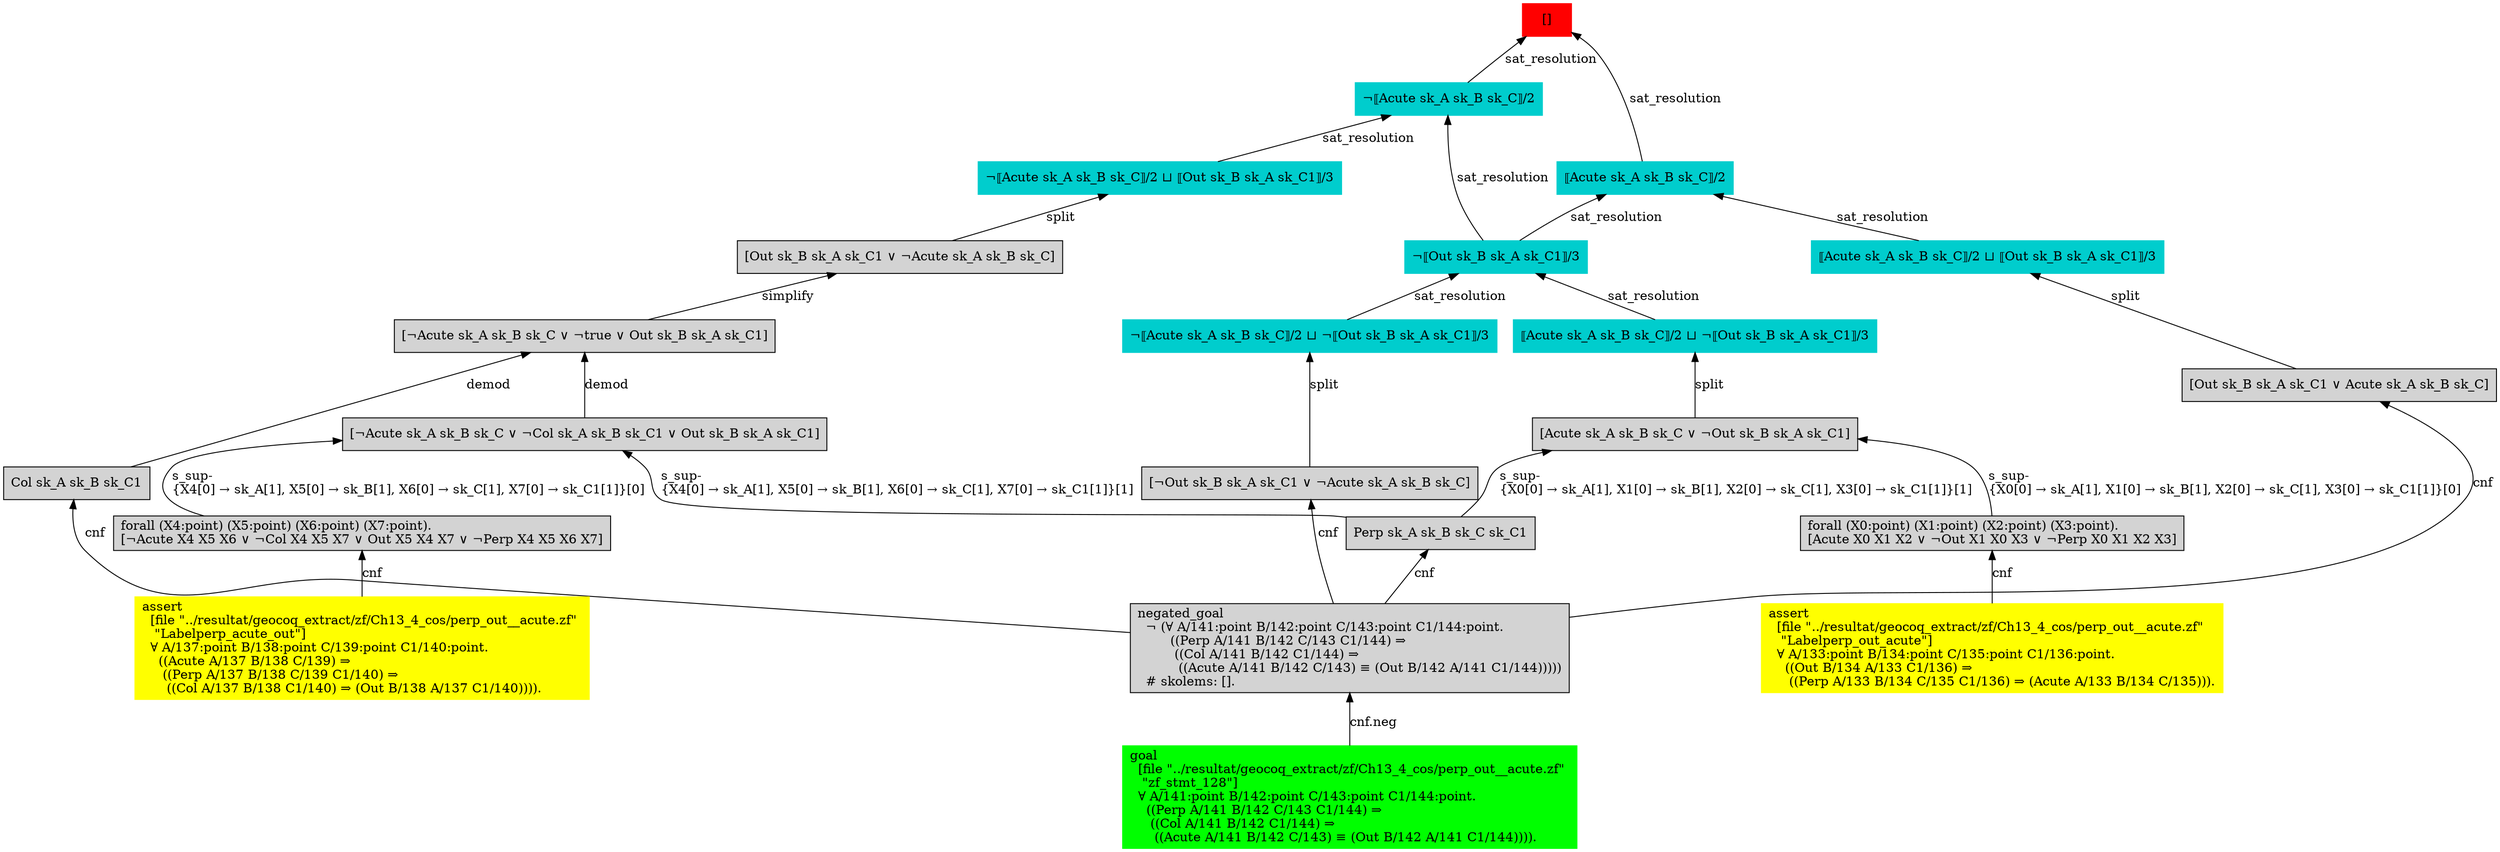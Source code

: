 digraph "unsat_graph" {
  vertex_0 [color=red, label="[]", shape=box, style=filled];
  vertex_0 -> vertex_1 [label="sat_resolution", dir="back"];
  vertex_1 [color=cyan3, shape=box, label="⟦Acute sk_A sk_B sk_C⟧/2\l", style=filled];
  vertex_1 -> vertex_2 [label="sat_resolution", dir="back"];
  vertex_2 [color=cyan3, shape=box, label="¬⟦Out sk_B sk_A sk_C1⟧/3\l", style=filled];
  vertex_2 -> vertex_3 [label="sat_resolution", dir="back"];
  vertex_3 [color=cyan3, shape=box, label="¬⟦Acute sk_A sk_B sk_C⟧/2 ⊔ ¬⟦Out sk_B sk_A sk_C1⟧/3\l", style=filled];
  vertex_3 -> vertex_4 [label="split", dir="back"];
  vertex_4 [shape=box, label="[¬Out sk_B sk_A sk_C1 ∨ ¬Acute sk_A sk_B sk_C]\l", style=filled];
  vertex_4 -> vertex_5 [label="cnf", dir="back"];
  vertex_5 [shape=box, label="negated_goal\l  ¬ (∀ A/141:point B/142:point C/143:point C1/144:point.\l        ((Perp A/141 B/142 C/143 C1/144) ⇒\l         ((Col A/141 B/142 C1/144) ⇒\l          ((Acute A/141 B/142 C/143) ≡ (Out B/142 A/141 C1/144)))))\l  # skolems: [].\l", style=filled];
  vertex_5 -> vertex_6 [label="cnf.neg", dir="back"];
  vertex_6 [color=green, shape=box, label="goal\l  [file \"../resultat/geocoq_extract/zf/Ch13_4_cos/perp_out__acute.zf\" \l   \"zf_stmt_128\"]\l  ∀ A/141:point B/142:point C/143:point C1/144:point.\l    ((Perp A/141 B/142 C/143 C1/144) ⇒\l     ((Col A/141 B/142 C1/144) ⇒\l      ((Acute A/141 B/142 C/143) ≡ (Out B/142 A/141 C1/144)))).\l", style=filled];
  vertex_2 -> vertex_7 [label="sat_resolution", dir="back"];
  vertex_7 [color=cyan3, shape=box, label="⟦Acute sk_A sk_B sk_C⟧/2 ⊔ ¬⟦Out sk_B sk_A sk_C1⟧/3\l", style=filled];
  vertex_7 -> vertex_8 [label="split", dir="back"];
  vertex_8 [shape=box, label="[Acute sk_A sk_B sk_C ∨ ¬Out sk_B sk_A sk_C1]\l", style=filled];
  vertex_8 -> vertex_9 [label="s_sup-\l\{X0[0] → sk_A[1], X1[0] → sk_B[1], X2[0] → sk_C[1], X3[0] → sk_C1[1]\}[0]\l", dir="back"];
  vertex_9 [shape=box, label="forall (X0:point) (X1:point) (X2:point) (X3:point).\l[Acute X0 X1 X2 ∨ ¬Out X1 X0 X3 ∨ ¬Perp X0 X1 X2 X3]\l", style=filled];
  vertex_9 -> vertex_10 [label="cnf", dir="back"];
  vertex_10 [color=yellow, shape=box, label="assert\l  [file \"../resultat/geocoq_extract/zf/Ch13_4_cos/perp_out__acute.zf\" \l   \"Labelperp_out_acute\"]\l  ∀ A/133:point B/134:point C/135:point C1/136:point.\l    ((Out B/134 A/133 C1/136) ⇒\l     ((Perp A/133 B/134 C/135 C1/136) ⇒ (Acute A/133 B/134 C/135))).\l", style=filled];
  vertex_8 -> vertex_11 [label="s_sup-\l\{X0[0] → sk_A[1], X1[0] → sk_B[1], X2[0] → sk_C[1], X3[0] → sk_C1[1]\}[1]\l", dir="back"];
  vertex_11 [shape=box, label="Perp sk_A sk_B sk_C sk_C1\l", style=filled];
  vertex_11 -> vertex_5 [label="cnf", dir="back"];
  vertex_1 -> vertex_12 [label="sat_resolution", dir="back"];
  vertex_12 [color=cyan3, shape=box, label="⟦Acute sk_A sk_B sk_C⟧/2 ⊔ ⟦Out sk_B sk_A sk_C1⟧/3\l", style=filled];
  vertex_12 -> vertex_13 [label="split", dir="back"];
  vertex_13 [shape=box, label="[Out sk_B sk_A sk_C1 ∨ Acute sk_A sk_B sk_C]\l", style=filled];
  vertex_13 -> vertex_5 [label="cnf", dir="back"];
  vertex_0 -> vertex_14 [label="sat_resolution", dir="back"];
  vertex_14 [color=cyan3, shape=box, label="¬⟦Acute sk_A sk_B sk_C⟧/2\l", style=filled];
  vertex_14 -> vertex_2 [label="sat_resolution", dir="back"];
  vertex_14 -> vertex_15 [label="sat_resolution", dir="back"];
  vertex_15 [color=cyan3, shape=box, label="¬⟦Acute sk_A sk_B sk_C⟧/2 ⊔ ⟦Out sk_B sk_A sk_C1⟧/3\l", style=filled];
  vertex_15 -> vertex_16 [label="split", dir="back"];
  vertex_16 [shape=box, label="[Out sk_B sk_A sk_C1 ∨ ¬Acute sk_A sk_B sk_C]\l", style=filled];
  vertex_16 -> vertex_17 [label="simplify", dir="back"];
  vertex_17 [shape=box, label="[¬Acute sk_A sk_B sk_C ∨ ¬true ∨ Out sk_B sk_A sk_C1]\l", style=filled];
  vertex_17 -> vertex_18 [label="demod", dir="back"];
  vertex_18 [shape=box, label="Col sk_A sk_B sk_C1\l", style=filled];
  vertex_18 -> vertex_5 [label="cnf", dir="back"];
  vertex_17 -> vertex_19 [label="demod", dir="back"];
  vertex_19 [shape=box, label="[¬Acute sk_A sk_B sk_C ∨ ¬Col sk_A sk_B sk_C1 ∨ Out sk_B sk_A sk_C1]\l", style=filled];
  vertex_19 -> vertex_20 [label="s_sup-\l\{X4[0] → sk_A[1], X5[0] → sk_B[1], X6[0] → sk_C[1], X7[0] → sk_C1[1]\}[0]\l", dir="back"];
  vertex_20 [shape=box, label="forall (X4:point) (X5:point) (X6:point) (X7:point).\l[¬Acute X4 X5 X6 ∨ ¬Col X4 X5 X7 ∨ Out X5 X4 X7 ∨ ¬Perp X4 X5 X6 X7]\l", style=filled];
  vertex_20 -> vertex_21 [label="cnf", dir="back"];
  vertex_21 [color=yellow, shape=box, label="assert\l  [file \"../resultat/geocoq_extract/zf/Ch13_4_cos/perp_out__acute.zf\" \l   \"Labelperp_acute_out\"]\l  ∀ A/137:point B/138:point C/139:point C1/140:point.\l    ((Acute A/137 B/138 C/139) ⇒\l     ((Perp A/137 B/138 C/139 C1/140) ⇒\l      ((Col A/137 B/138 C1/140) ⇒ (Out B/138 A/137 C1/140)))).\l", style=filled];
  vertex_19 -> vertex_11 [label="s_sup-\l\{X4[0] → sk_A[1], X5[0] → sk_B[1], X6[0] → sk_C[1], X7[0] → sk_C1[1]\}[1]\l", dir="back"];
  }


